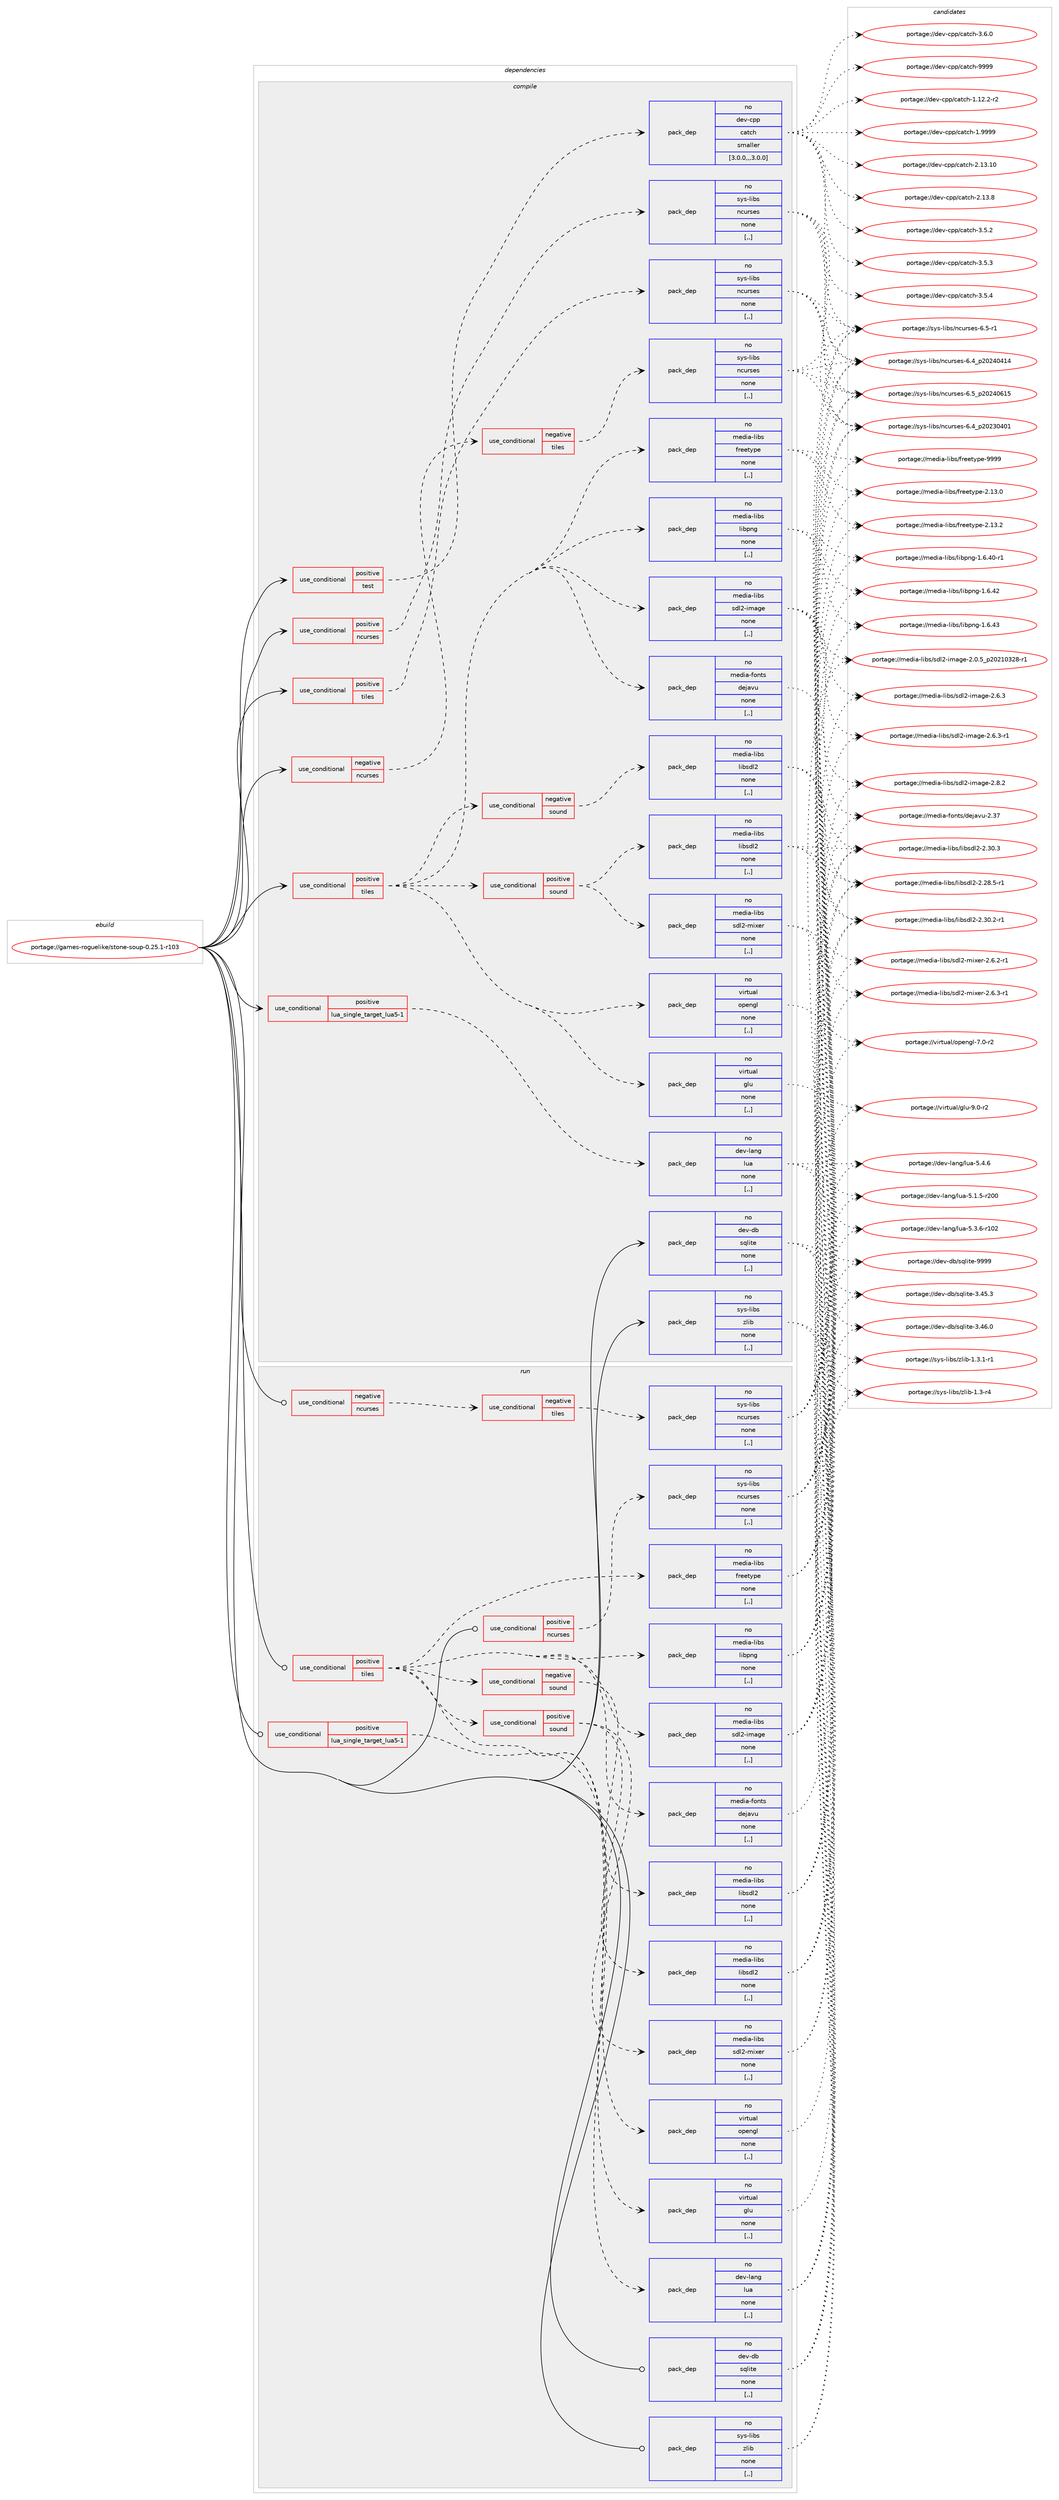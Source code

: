 digraph prolog {

# *************
# Graph options
# *************

newrank=true;
concentrate=true;
compound=true;
graph [rankdir=LR,fontname=Helvetica,fontsize=10,ranksep=1.5];#, ranksep=2.5, nodesep=0.2];
edge  [arrowhead=vee];
node  [fontname=Helvetica,fontsize=10];

# **********
# The ebuild
# **********

subgraph cluster_leftcol {
color=gray;
rank=same;
label=<<i>ebuild</i>>;
id [label="portage://games-roguelike/stone-soup-0.25.1-r103", color=red, width=4, href="../games-roguelike/stone-soup-0.25.1-r103.svg"];
}

# ****************
# The dependencies
# ****************

subgraph cluster_midcol {
color=gray;
label=<<i>dependencies</i>>;
subgraph cluster_compile {
fillcolor="#eeeeee";
style=filled;
label=<<i>compile</i>>;
subgraph cond62872 {
dependency227690 [label=<<TABLE BORDER="0" CELLBORDER="1" CELLSPACING="0" CELLPADDING="4"><TR><TD ROWSPAN="3" CELLPADDING="10">use_conditional</TD></TR><TR><TD>negative</TD></TR><TR><TD>ncurses</TD></TR></TABLE>>, shape=none, color=red];
subgraph cond62873 {
dependency227691 [label=<<TABLE BORDER="0" CELLBORDER="1" CELLSPACING="0" CELLPADDING="4"><TR><TD ROWSPAN="3" CELLPADDING="10">use_conditional</TD></TR><TR><TD>negative</TD></TR><TR><TD>tiles</TD></TR></TABLE>>, shape=none, color=red];
subgraph pack163317 {
dependency227692 [label=<<TABLE BORDER="0" CELLBORDER="1" CELLSPACING="0" CELLPADDING="4" WIDTH="220"><TR><TD ROWSPAN="6" CELLPADDING="30">pack_dep</TD></TR><TR><TD WIDTH="110">no</TD></TR><TR><TD>sys-libs</TD></TR><TR><TD>ncurses</TD></TR><TR><TD>none</TD></TR><TR><TD>[,,]</TD></TR></TABLE>>, shape=none, color=blue];
}
dependency227691:e -> dependency227692:w [weight=20,style="dashed",arrowhead="vee"];
}
dependency227690:e -> dependency227691:w [weight=20,style="dashed",arrowhead="vee"];
}
id:e -> dependency227690:w [weight=20,style="solid",arrowhead="vee"];
subgraph cond62874 {
dependency227693 [label=<<TABLE BORDER="0" CELLBORDER="1" CELLSPACING="0" CELLPADDING="4"><TR><TD ROWSPAN="3" CELLPADDING="10">use_conditional</TD></TR><TR><TD>positive</TD></TR><TR><TD>lua_single_target_lua5-1</TD></TR></TABLE>>, shape=none, color=red];
subgraph pack163318 {
dependency227694 [label=<<TABLE BORDER="0" CELLBORDER="1" CELLSPACING="0" CELLPADDING="4" WIDTH="220"><TR><TD ROWSPAN="6" CELLPADDING="30">pack_dep</TD></TR><TR><TD WIDTH="110">no</TD></TR><TR><TD>dev-lang</TD></TR><TR><TD>lua</TD></TR><TR><TD>none</TD></TR><TR><TD>[,,]</TD></TR></TABLE>>, shape=none, color=blue];
}
dependency227693:e -> dependency227694:w [weight=20,style="dashed",arrowhead="vee"];
}
id:e -> dependency227693:w [weight=20,style="solid",arrowhead="vee"];
subgraph cond62875 {
dependency227695 [label=<<TABLE BORDER="0" CELLBORDER="1" CELLSPACING="0" CELLPADDING="4"><TR><TD ROWSPAN="3" CELLPADDING="10">use_conditional</TD></TR><TR><TD>positive</TD></TR><TR><TD>ncurses</TD></TR></TABLE>>, shape=none, color=red];
subgraph pack163319 {
dependency227696 [label=<<TABLE BORDER="0" CELLBORDER="1" CELLSPACING="0" CELLPADDING="4" WIDTH="220"><TR><TD ROWSPAN="6" CELLPADDING="30">pack_dep</TD></TR><TR><TD WIDTH="110">no</TD></TR><TR><TD>sys-libs</TD></TR><TR><TD>ncurses</TD></TR><TR><TD>none</TD></TR><TR><TD>[,,]</TD></TR></TABLE>>, shape=none, color=blue];
}
dependency227695:e -> dependency227696:w [weight=20,style="dashed",arrowhead="vee"];
}
id:e -> dependency227695:w [weight=20,style="solid",arrowhead="vee"];
subgraph cond62876 {
dependency227697 [label=<<TABLE BORDER="0" CELLBORDER="1" CELLSPACING="0" CELLPADDING="4"><TR><TD ROWSPAN="3" CELLPADDING="10">use_conditional</TD></TR><TR><TD>positive</TD></TR><TR><TD>test</TD></TR></TABLE>>, shape=none, color=red];
subgraph pack163320 {
dependency227698 [label=<<TABLE BORDER="0" CELLBORDER="1" CELLSPACING="0" CELLPADDING="4" WIDTH="220"><TR><TD ROWSPAN="6" CELLPADDING="30">pack_dep</TD></TR><TR><TD WIDTH="110">no</TD></TR><TR><TD>dev-cpp</TD></TR><TR><TD>catch</TD></TR><TR><TD>smaller</TD></TR><TR><TD>[3.0.0,,,3.0.0]</TD></TR></TABLE>>, shape=none, color=blue];
}
dependency227697:e -> dependency227698:w [weight=20,style="dashed",arrowhead="vee"];
}
id:e -> dependency227697:w [weight=20,style="solid",arrowhead="vee"];
subgraph cond62877 {
dependency227699 [label=<<TABLE BORDER="0" CELLBORDER="1" CELLSPACING="0" CELLPADDING="4"><TR><TD ROWSPAN="3" CELLPADDING="10">use_conditional</TD></TR><TR><TD>positive</TD></TR><TR><TD>tiles</TD></TR></TABLE>>, shape=none, color=red];
subgraph pack163321 {
dependency227700 [label=<<TABLE BORDER="0" CELLBORDER="1" CELLSPACING="0" CELLPADDING="4" WIDTH="220"><TR><TD ROWSPAN="6" CELLPADDING="30">pack_dep</TD></TR><TR><TD WIDTH="110">no</TD></TR><TR><TD>media-fonts</TD></TR><TR><TD>dejavu</TD></TR><TR><TD>none</TD></TR><TR><TD>[,,]</TD></TR></TABLE>>, shape=none, color=blue];
}
dependency227699:e -> dependency227700:w [weight=20,style="dashed",arrowhead="vee"];
subgraph pack163322 {
dependency227701 [label=<<TABLE BORDER="0" CELLBORDER="1" CELLSPACING="0" CELLPADDING="4" WIDTH="220"><TR><TD ROWSPAN="6" CELLPADDING="30">pack_dep</TD></TR><TR><TD WIDTH="110">no</TD></TR><TR><TD>media-libs</TD></TR><TR><TD>freetype</TD></TR><TR><TD>none</TD></TR><TR><TD>[,,]</TD></TR></TABLE>>, shape=none, color=blue];
}
dependency227699:e -> dependency227701:w [weight=20,style="dashed",arrowhead="vee"];
subgraph pack163323 {
dependency227702 [label=<<TABLE BORDER="0" CELLBORDER="1" CELLSPACING="0" CELLPADDING="4" WIDTH="220"><TR><TD ROWSPAN="6" CELLPADDING="30">pack_dep</TD></TR><TR><TD WIDTH="110">no</TD></TR><TR><TD>media-libs</TD></TR><TR><TD>libpng</TD></TR><TR><TD>none</TD></TR><TR><TD>[,,]</TD></TR></TABLE>>, shape=none, color=blue];
}
dependency227699:e -> dependency227702:w [weight=20,style="dashed",arrowhead="vee"];
subgraph cond62878 {
dependency227703 [label=<<TABLE BORDER="0" CELLBORDER="1" CELLSPACING="0" CELLPADDING="4"><TR><TD ROWSPAN="3" CELLPADDING="10">use_conditional</TD></TR><TR><TD>positive</TD></TR><TR><TD>sound</TD></TR></TABLE>>, shape=none, color=red];
subgraph pack163324 {
dependency227704 [label=<<TABLE BORDER="0" CELLBORDER="1" CELLSPACING="0" CELLPADDING="4" WIDTH="220"><TR><TD ROWSPAN="6" CELLPADDING="30">pack_dep</TD></TR><TR><TD WIDTH="110">no</TD></TR><TR><TD>media-libs</TD></TR><TR><TD>libsdl2</TD></TR><TR><TD>none</TD></TR><TR><TD>[,,]</TD></TR></TABLE>>, shape=none, color=blue];
}
dependency227703:e -> dependency227704:w [weight=20,style="dashed",arrowhead="vee"];
subgraph pack163325 {
dependency227705 [label=<<TABLE BORDER="0" CELLBORDER="1" CELLSPACING="0" CELLPADDING="4" WIDTH="220"><TR><TD ROWSPAN="6" CELLPADDING="30">pack_dep</TD></TR><TR><TD WIDTH="110">no</TD></TR><TR><TD>media-libs</TD></TR><TR><TD>sdl2-mixer</TD></TR><TR><TD>none</TD></TR><TR><TD>[,,]</TD></TR></TABLE>>, shape=none, color=blue];
}
dependency227703:e -> dependency227705:w [weight=20,style="dashed",arrowhead="vee"];
}
dependency227699:e -> dependency227703:w [weight=20,style="dashed",arrowhead="vee"];
subgraph cond62879 {
dependency227706 [label=<<TABLE BORDER="0" CELLBORDER="1" CELLSPACING="0" CELLPADDING="4"><TR><TD ROWSPAN="3" CELLPADDING="10">use_conditional</TD></TR><TR><TD>negative</TD></TR><TR><TD>sound</TD></TR></TABLE>>, shape=none, color=red];
subgraph pack163326 {
dependency227707 [label=<<TABLE BORDER="0" CELLBORDER="1" CELLSPACING="0" CELLPADDING="4" WIDTH="220"><TR><TD ROWSPAN="6" CELLPADDING="30">pack_dep</TD></TR><TR><TD WIDTH="110">no</TD></TR><TR><TD>media-libs</TD></TR><TR><TD>libsdl2</TD></TR><TR><TD>none</TD></TR><TR><TD>[,,]</TD></TR></TABLE>>, shape=none, color=blue];
}
dependency227706:e -> dependency227707:w [weight=20,style="dashed",arrowhead="vee"];
}
dependency227699:e -> dependency227706:w [weight=20,style="dashed",arrowhead="vee"];
subgraph pack163327 {
dependency227708 [label=<<TABLE BORDER="0" CELLBORDER="1" CELLSPACING="0" CELLPADDING="4" WIDTH="220"><TR><TD ROWSPAN="6" CELLPADDING="30">pack_dep</TD></TR><TR><TD WIDTH="110">no</TD></TR><TR><TD>media-libs</TD></TR><TR><TD>sdl2-image</TD></TR><TR><TD>none</TD></TR><TR><TD>[,,]</TD></TR></TABLE>>, shape=none, color=blue];
}
dependency227699:e -> dependency227708:w [weight=20,style="dashed",arrowhead="vee"];
subgraph pack163328 {
dependency227709 [label=<<TABLE BORDER="0" CELLBORDER="1" CELLSPACING="0" CELLPADDING="4" WIDTH="220"><TR><TD ROWSPAN="6" CELLPADDING="30">pack_dep</TD></TR><TR><TD WIDTH="110">no</TD></TR><TR><TD>virtual</TD></TR><TR><TD>glu</TD></TR><TR><TD>none</TD></TR><TR><TD>[,,]</TD></TR></TABLE>>, shape=none, color=blue];
}
dependency227699:e -> dependency227709:w [weight=20,style="dashed",arrowhead="vee"];
subgraph pack163329 {
dependency227710 [label=<<TABLE BORDER="0" CELLBORDER="1" CELLSPACING="0" CELLPADDING="4" WIDTH="220"><TR><TD ROWSPAN="6" CELLPADDING="30">pack_dep</TD></TR><TR><TD WIDTH="110">no</TD></TR><TR><TD>virtual</TD></TR><TR><TD>opengl</TD></TR><TR><TD>none</TD></TR><TR><TD>[,,]</TD></TR></TABLE>>, shape=none, color=blue];
}
dependency227699:e -> dependency227710:w [weight=20,style="dashed",arrowhead="vee"];
}
id:e -> dependency227699:w [weight=20,style="solid",arrowhead="vee"];
subgraph cond62880 {
dependency227711 [label=<<TABLE BORDER="0" CELLBORDER="1" CELLSPACING="0" CELLPADDING="4"><TR><TD ROWSPAN="3" CELLPADDING="10">use_conditional</TD></TR><TR><TD>positive</TD></TR><TR><TD>tiles</TD></TR></TABLE>>, shape=none, color=red];
subgraph pack163330 {
dependency227712 [label=<<TABLE BORDER="0" CELLBORDER="1" CELLSPACING="0" CELLPADDING="4" WIDTH="220"><TR><TD ROWSPAN="6" CELLPADDING="30">pack_dep</TD></TR><TR><TD WIDTH="110">no</TD></TR><TR><TD>sys-libs</TD></TR><TR><TD>ncurses</TD></TR><TR><TD>none</TD></TR><TR><TD>[,,]</TD></TR></TABLE>>, shape=none, color=blue];
}
dependency227711:e -> dependency227712:w [weight=20,style="dashed",arrowhead="vee"];
}
id:e -> dependency227711:w [weight=20,style="solid",arrowhead="vee"];
subgraph pack163331 {
dependency227713 [label=<<TABLE BORDER="0" CELLBORDER="1" CELLSPACING="0" CELLPADDING="4" WIDTH="220"><TR><TD ROWSPAN="6" CELLPADDING="30">pack_dep</TD></TR><TR><TD WIDTH="110">no</TD></TR><TR><TD>dev-db</TD></TR><TR><TD>sqlite</TD></TR><TR><TD>none</TD></TR><TR><TD>[,,]</TD></TR></TABLE>>, shape=none, color=blue];
}
id:e -> dependency227713:w [weight=20,style="solid",arrowhead="vee"];
subgraph pack163332 {
dependency227714 [label=<<TABLE BORDER="0" CELLBORDER="1" CELLSPACING="0" CELLPADDING="4" WIDTH="220"><TR><TD ROWSPAN="6" CELLPADDING="30">pack_dep</TD></TR><TR><TD WIDTH="110">no</TD></TR><TR><TD>sys-libs</TD></TR><TR><TD>zlib</TD></TR><TR><TD>none</TD></TR><TR><TD>[,,]</TD></TR></TABLE>>, shape=none, color=blue];
}
id:e -> dependency227714:w [weight=20,style="solid",arrowhead="vee"];
}
subgraph cluster_compileandrun {
fillcolor="#eeeeee";
style=filled;
label=<<i>compile and run</i>>;
}
subgraph cluster_run {
fillcolor="#eeeeee";
style=filled;
label=<<i>run</i>>;
subgraph cond62881 {
dependency227715 [label=<<TABLE BORDER="0" CELLBORDER="1" CELLSPACING="0" CELLPADDING="4"><TR><TD ROWSPAN="3" CELLPADDING="10">use_conditional</TD></TR><TR><TD>negative</TD></TR><TR><TD>ncurses</TD></TR></TABLE>>, shape=none, color=red];
subgraph cond62882 {
dependency227716 [label=<<TABLE BORDER="0" CELLBORDER="1" CELLSPACING="0" CELLPADDING="4"><TR><TD ROWSPAN="3" CELLPADDING="10">use_conditional</TD></TR><TR><TD>negative</TD></TR><TR><TD>tiles</TD></TR></TABLE>>, shape=none, color=red];
subgraph pack163333 {
dependency227717 [label=<<TABLE BORDER="0" CELLBORDER="1" CELLSPACING="0" CELLPADDING="4" WIDTH="220"><TR><TD ROWSPAN="6" CELLPADDING="30">pack_dep</TD></TR><TR><TD WIDTH="110">no</TD></TR><TR><TD>sys-libs</TD></TR><TR><TD>ncurses</TD></TR><TR><TD>none</TD></TR><TR><TD>[,,]</TD></TR></TABLE>>, shape=none, color=blue];
}
dependency227716:e -> dependency227717:w [weight=20,style="dashed",arrowhead="vee"];
}
dependency227715:e -> dependency227716:w [weight=20,style="dashed",arrowhead="vee"];
}
id:e -> dependency227715:w [weight=20,style="solid",arrowhead="odot"];
subgraph cond62883 {
dependency227718 [label=<<TABLE BORDER="0" CELLBORDER="1" CELLSPACING="0" CELLPADDING="4"><TR><TD ROWSPAN="3" CELLPADDING="10">use_conditional</TD></TR><TR><TD>positive</TD></TR><TR><TD>lua_single_target_lua5-1</TD></TR></TABLE>>, shape=none, color=red];
subgraph pack163334 {
dependency227719 [label=<<TABLE BORDER="0" CELLBORDER="1" CELLSPACING="0" CELLPADDING="4" WIDTH="220"><TR><TD ROWSPAN="6" CELLPADDING="30">pack_dep</TD></TR><TR><TD WIDTH="110">no</TD></TR><TR><TD>dev-lang</TD></TR><TR><TD>lua</TD></TR><TR><TD>none</TD></TR><TR><TD>[,,]</TD></TR></TABLE>>, shape=none, color=blue];
}
dependency227718:e -> dependency227719:w [weight=20,style="dashed",arrowhead="vee"];
}
id:e -> dependency227718:w [weight=20,style="solid",arrowhead="odot"];
subgraph cond62884 {
dependency227720 [label=<<TABLE BORDER="0" CELLBORDER="1" CELLSPACING="0" CELLPADDING="4"><TR><TD ROWSPAN="3" CELLPADDING="10">use_conditional</TD></TR><TR><TD>positive</TD></TR><TR><TD>ncurses</TD></TR></TABLE>>, shape=none, color=red];
subgraph pack163335 {
dependency227721 [label=<<TABLE BORDER="0" CELLBORDER="1" CELLSPACING="0" CELLPADDING="4" WIDTH="220"><TR><TD ROWSPAN="6" CELLPADDING="30">pack_dep</TD></TR><TR><TD WIDTH="110">no</TD></TR><TR><TD>sys-libs</TD></TR><TR><TD>ncurses</TD></TR><TR><TD>none</TD></TR><TR><TD>[,,]</TD></TR></TABLE>>, shape=none, color=blue];
}
dependency227720:e -> dependency227721:w [weight=20,style="dashed",arrowhead="vee"];
}
id:e -> dependency227720:w [weight=20,style="solid",arrowhead="odot"];
subgraph cond62885 {
dependency227722 [label=<<TABLE BORDER="0" CELLBORDER="1" CELLSPACING="0" CELLPADDING="4"><TR><TD ROWSPAN="3" CELLPADDING="10">use_conditional</TD></TR><TR><TD>positive</TD></TR><TR><TD>tiles</TD></TR></TABLE>>, shape=none, color=red];
subgraph pack163336 {
dependency227723 [label=<<TABLE BORDER="0" CELLBORDER="1" CELLSPACING="0" CELLPADDING="4" WIDTH="220"><TR><TD ROWSPAN="6" CELLPADDING="30">pack_dep</TD></TR><TR><TD WIDTH="110">no</TD></TR><TR><TD>media-fonts</TD></TR><TR><TD>dejavu</TD></TR><TR><TD>none</TD></TR><TR><TD>[,,]</TD></TR></TABLE>>, shape=none, color=blue];
}
dependency227722:e -> dependency227723:w [weight=20,style="dashed",arrowhead="vee"];
subgraph pack163337 {
dependency227724 [label=<<TABLE BORDER="0" CELLBORDER="1" CELLSPACING="0" CELLPADDING="4" WIDTH="220"><TR><TD ROWSPAN="6" CELLPADDING="30">pack_dep</TD></TR><TR><TD WIDTH="110">no</TD></TR><TR><TD>media-libs</TD></TR><TR><TD>freetype</TD></TR><TR><TD>none</TD></TR><TR><TD>[,,]</TD></TR></TABLE>>, shape=none, color=blue];
}
dependency227722:e -> dependency227724:w [weight=20,style="dashed",arrowhead="vee"];
subgraph pack163338 {
dependency227725 [label=<<TABLE BORDER="0" CELLBORDER="1" CELLSPACING="0" CELLPADDING="4" WIDTH="220"><TR><TD ROWSPAN="6" CELLPADDING="30">pack_dep</TD></TR><TR><TD WIDTH="110">no</TD></TR><TR><TD>media-libs</TD></TR><TR><TD>libpng</TD></TR><TR><TD>none</TD></TR><TR><TD>[,,]</TD></TR></TABLE>>, shape=none, color=blue];
}
dependency227722:e -> dependency227725:w [weight=20,style="dashed",arrowhead="vee"];
subgraph cond62886 {
dependency227726 [label=<<TABLE BORDER="0" CELLBORDER="1" CELLSPACING="0" CELLPADDING="4"><TR><TD ROWSPAN="3" CELLPADDING="10">use_conditional</TD></TR><TR><TD>positive</TD></TR><TR><TD>sound</TD></TR></TABLE>>, shape=none, color=red];
subgraph pack163339 {
dependency227727 [label=<<TABLE BORDER="0" CELLBORDER="1" CELLSPACING="0" CELLPADDING="4" WIDTH="220"><TR><TD ROWSPAN="6" CELLPADDING="30">pack_dep</TD></TR><TR><TD WIDTH="110">no</TD></TR><TR><TD>media-libs</TD></TR><TR><TD>libsdl2</TD></TR><TR><TD>none</TD></TR><TR><TD>[,,]</TD></TR></TABLE>>, shape=none, color=blue];
}
dependency227726:e -> dependency227727:w [weight=20,style="dashed",arrowhead="vee"];
subgraph pack163340 {
dependency227728 [label=<<TABLE BORDER="0" CELLBORDER="1" CELLSPACING="0" CELLPADDING="4" WIDTH="220"><TR><TD ROWSPAN="6" CELLPADDING="30">pack_dep</TD></TR><TR><TD WIDTH="110">no</TD></TR><TR><TD>media-libs</TD></TR><TR><TD>sdl2-mixer</TD></TR><TR><TD>none</TD></TR><TR><TD>[,,]</TD></TR></TABLE>>, shape=none, color=blue];
}
dependency227726:e -> dependency227728:w [weight=20,style="dashed",arrowhead="vee"];
}
dependency227722:e -> dependency227726:w [weight=20,style="dashed",arrowhead="vee"];
subgraph cond62887 {
dependency227729 [label=<<TABLE BORDER="0" CELLBORDER="1" CELLSPACING="0" CELLPADDING="4"><TR><TD ROWSPAN="3" CELLPADDING="10">use_conditional</TD></TR><TR><TD>negative</TD></TR><TR><TD>sound</TD></TR></TABLE>>, shape=none, color=red];
subgraph pack163341 {
dependency227730 [label=<<TABLE BORDER="0" CELLBORDER="1" CELLSPACING="0" CELLPADDING="4" WIDTH="220"><TR><TD ROWSPAN="6" CELLPADDING="30">pack_dep</TD></TR><TR><TD WIDTH="110">no</TD></TR><TR><TD>media-libs</TD></TR><TR><TD>libsdl2</TD></TR><TR><TD>none</TD></TR><TR><TD>[,,]</TD></TR></TABLE>>, shape=none, color=blue];
}
dependency227729:e -> dependency227730:w [weight=20,style="dashed",arrowhead="vee"];
}
dependency227722:e -> dependency227729:w [weight=20,style="dashed",arrowhead="vee"];
subgraph pack163342 {
dependency227731 [label=<<TABLE BORDER="0" CELLBORDER="1" CELLSPACING="0" CELLPADDING="4" WIDTH="220"><TR><TD ROWSPAN="6" CELLPADDING="30">pack_dep</TD></TR><TR><TD WIDTH="110">no</TD></TR><TR><TD>media-libs</TD></TR><TR><TD>sdl2-image</TD></TR><TR><TD>none</TD></TR><TR><TD>[,,]</TD></TR></TABLE>>, shape=none, color=blue];
}
dependency227722:e -> dependency227731:w [weight=20,style="dashed",arrowhead="vee"];
subgraph pack163343 {
dependency227732 [label=<<TABLE BORDER="0" CELLBORDER="1" CELLSPACING="0" CELLPADDING="4" WIDTH="220"><TR><TD ROWSPAN="6" CELLPADDING="30">pack_dep</TD></TR><TR><TD WIDTH="110">no</TD></TR><TR><TD>virtual</TD></TR><TR><TD>glu</TD></TR><TR><TD>none</TD></TR><TR><TD>[,,]</TD></TR></TABLE>>, shape=none, color=blue];
}
dependency227722:e -> dependency227732:w [weight=20,style="dashed",arrowhead="vee"];
subgraph pack163344 {
dependency227733 [label=<<TABLE BORDER="0" CELLBORDER="1" CELLSPACING="0" CELLPADDING="4" WIDTH="220"><TR><TD ROWSPAN="6" CELLPADDING="30">pack_dep</TD></TR><TR><TD WIDTH="110">no</TD></TR><TR><TD>virtual</TD></TR><TR><TD>opengl</TD></TR><TR><TD>none</TD></TR><TR><TD>[,,]</TD></TR></TABLE>>, shape=none, color=blue];
}
dependency227722:e -> dependency227733:w [weight=20,style="dashed",arrowhead="vee"];
}
id:e -> dependency227722:w [weight=20,style="solid",arrowhead="odot"];
subgraph pack163345 {
dependency227734 [label=<<TABLE BORDER="0" CELLBORDER="1" CELLSPACING="0" CELLPADDING="4" WIDTH="220"><TR><TD ROWSPAN="6" CELLPADDING="30">pack_dep</TD></TR><TR><TD WIDTH="110">no</TD></TR><TR><TD>dev-db</TD></TR><TR><TD>sqlite</TD></TR><TR><TD>none</TD></TR><TR><TD>[,,]</TD></TR></TABLE>>, shape=none, color=blue];
}
id:e -> dependency227734:w [weight=20,style="solid",arrowhead="odot"];
subgraph pack163346 {
dependency227735 [label=<<TABLE BORDER="0" CELLBORDER="1" CELLSPACING="0" CELLPADDING="4" WIDTH="220"><TR><TD ROWSPAN="6" CELLPADDING="30">pack_dep</TD></TR><TR><TD WIDTH="110">no</TD></TR><TR><TD>sys-libs</TD></TR><TR><TD>zlib</TD></TR><TR><TD>none</TD></TR><TR><TD>[,,]</TD></TR></TABLE>>, shape=none, color=blue];
}
id:e -> dependency227735:w [weight=20,style="solid",arrowhead="odot"];
}
}

# **************
# The candidates
# **************

subgraph cluster_choices {
rank=same;
color=gray;
label=<<i>candidates</i>>;

subgraph choice163317 {
color=black;
nodesep=1;
choice1151211154510810598115471109911711411510111545544652951125048505148524849 [label="portage://sys-libs/ncurses-6.4_p20230401", color=red, width=4,href="../sys-libs/ncurses-6.4_p20230401.svg"];
choice1151211154510810598115471109911711411510111545544652951125048505248524952 [label="portage://sys-libs/ncurses-6.4_p20240414", color=red, width=4,href="../sys-libs/ncurses-6.4_p20240414.svg"];
choice11512111545108105981154711099117114115101115455446534511449 [label="portage://sys-libs/ncurses-6.5-r1", color=red, width=4,href="../sys-libs/ncurses-6.5-r1.svg"];
choice1151211154510810598115471109911711411510111545544653951125048505248544953 [label="portage://sys-libs/ncurses-6.5_p20240615", color=red, width=4,href="../sys-libs/ncurses-6.5_p20240615.svg"];
dependency227692:e -> choice1151211154510810598115471109911711411510111545544652951125048505148524849:w [style=dotted,weight="100"];
dependency227692:e -> choice1151211154510810598115471109911711411510111545544652951125048505248524952:w [style=dotted,weight="100"];
dependency227692:e -> choice11512111545108105981154711099117114115101115455446534511449:w [style=dotted,weight="100"];
dependency227692:e -> choice1151211154510810598115471109911711411510111545544653951125048505248544953:w [style=dotted,weight="100"];
}
subgraph choice163318 {
color=black;
nodesep=1;
choice1001011184510897110103471081179745534649465345114504848 [label="portage://dev-lang/lua-5.1.5-r200", color=red, width=4,href="../dev-lang/lua-5.1.5-r200.svg"];
choice1001011184510897110103471081179745534651465445114494850 [label="portage://dev-lang/lua-5.3.6-r102", color=red, width=4,href="../dev-lang/lua-5.3.6-r102.svg"];
choice10010111845108971101034710811797455346524654 [label="portage://dev-lang/lua-5.4.6", color=red, width=4,href="../dev-lang/lua-5.4.6.svg"];
dependency227694:e -> choice1001011184510897110103471081179745534649465345114504848:w [style=dotted,weight="100"];
dependency227694:e -> choice1001011184510897110103471081179745534651465445114494850:w [style=dotted,weight="100"];
dependency227694:e -> choice10010111845108971101034710811797455346524654:w [style=dotted,weight="100"];
}
subgraph choice163319 {
color=black;
nodesep=1;
choice1151211154510810598115471109911711411510111545544652951125048505148524849 [label="portage://sys-libs/ncurses-6.4_p20230401", color=red, width=4,href="../sys-libs/ncurses-6.4_p20230401.svg"];
choice1151211154510810598115471109911711411510111545544652951125048505248524952 [label="portage://sys-libs/ncurses-6.4_p20240414", color=red, width=4,href="../sys-libs/ncurses-6.4_p20240414.svg"];
choice11512111545108105981154711099117114115101115455446534511449 [label="portage://sys-libs/ncurses-6.5-r1", color=red, width=4,href="../sys-libs/ncurses-6.5-r1.svg"];
choice1151211154510810598115471109911711411510111545544653951125048505248544953 [label="portage://sys-libs/ncurses-6.5_p20240615", color=red, width=4,href="../sys-libs/ncurses-6.5_p20240615.svg"];
dependency227696:e -> choice1151211154510810598115471109911711411510111545544652951125048505148524849:w [style=dotted,weight="100"];
dependency227696:e -> choice1151211154510810598115471109911711411510111545544652951125048505248524952:w [style=dotted,weight="100"];
dependency227696:e -> choice11512111545108105981154711099117114115101115455446534511449:w [style=dotted,weight="100"];
dependency227696:e -> choice1151211154510810598115471109911711411510111545544653951125048505248544953:w [style=dotted,weight="100"];
}
subgraph choice163320 {
color=black;
nodesep=1;
choice100101118459911211247999711699104454946495046504511450 [label="portage://dev-cpp/catch-1.12.2-r2", color=red, width=4,href="../dev-cpp/catch-1.12.2-r2.svg"];
choice10010111845991121124799971169910445494657575757 [label="portage://dev-cpp/catch-1.9999", color=red, width=4,href="../dev-cpp/catch-1.9999.svg"];
choice1001011184599112112479997116991044550464951464948 [label="portage://dev-cpp/catch-2.13.10", color=red, width=4,href="../dev-cpp/catch-2.13.10.svg"];
choice10010111845991121124799971169910445504649514656 [label="portage://dev-cpp/catch-2.13.8", color=red, width=4,href="../dev-cpp/catch-2.13.8.svg"];
choice100101118459911211247999711699104455146534650 [label="portage://dev-cpp/catch-3.5.2", color=red, width=4,href="../dev-cpp/catch-3.5.2.svg"];
choice100101118459911211247999711699104455146534651 [label="portage://dev-cpp/catch-3.5.3", color=red, width=4,href="../dev-cpp/catch-3.5.3.svg"];
choice100101118459911211247999711699104455146534652 [label="portage://dev-cpp/catch-3.5.4", color=red, width=4,href="../dev-cpp/catch-3.5.4.svg"];
choice100101118459911211247999711699104455146544648 [label="portage://dev-cpp/catch-3.6.0", color=red, width=4,href="../dev-cpp/catch-3.6.0.svg"];
choice1001011184599112112479997116991044557575757 [label="portage://dev-cpp/catch-9999", color=red, width=4,href="../dev-cpp/catch-9999.svg"];
dependency227698:e -> choice100101118459911211247999711699104454946495046504511450:w [style=dotted,weight="100"];
dependency227698:e -> choice10010111845991121124799971169910445494657575757:w [style=dotted,weight="100"];
dependency227698:e -> choice1001011184599112112479997116991044550464951464948:w [style=dotted,weight="100"];
dependency227698:e -> choice10010111845991121124799971169910445504649514656:w [style=dotted,weight="100"];
dependency227698:e -> choice100101118459911211247999711699104455146534650:w [style=dotted,weight="100"];
dependency227698:e -> choice100101118459911211247999711699104455146534651:w [style=dotted,weight="100"];
dependency227698:e -> choice100101118459911211247999711699104455146534652:w [style=dotted,weight="100"];
dependency227698:e -> choice100101118459911211247999711699104455146544648:w [style=dotted,weight="100"];
dependency227698:e -> choice1001011184599112112479997116991044557575757:w [style=dotted,weight="100"];
}
subgraph choice163321 {
color=black;
nodesep=1;
choice109101100105974510211111011611547100101106971181174550465155 [label="portage://media-fonts/dejavu-2.37", color=red, width=4,href="../media-fonts/dejavu-2.37.svg"];
dependency227700:e -> choice109101100105974510211111011611547100101106971181174550465155:w [style=dotted,weight="100"];
}
subgraph choice163322 {
color=black;
nodesep=1;
choice1091011001059745108105981154710211410110111612111210145504649514648 [label="portage://media-libs/freetype-2.13.0", color=red, width=4,href="../media-libs/freetype-2.13.0.svg"];
choice1091011001059745108105981154710211410110111612111210145504649514650 [label="portage://media-libs/freetype-2.13.2", color=red, width=4,href="../media-libs/freetype-2.13.2.svg"];
choice109101100105974510810598115471021141011011161211121014557575757 [label="portage://media-libs/freetype-9999", color=red, width=4,href="../media-libs/freetype-9999.svg"];
dependency227701:e -> choice1091011001059745108105981154710211410110111612111210145504649514648:w [style=dotted,weight="100"];
dependency227701:e -> choice1091011001059745108105981154710211410110111612111210145504649514650:w [style=dotted,weight="100"];
dependency227701:e -> choice109101100105974510810598115471021141011011161211121014557575757:w [style=dotted,weight="100"];
}
subgraph choice163323 {
color=black;
nodesep=1;
choice1091011001059745108105981154710810598112110103454946544652484511449 [label="portage://media-libs/libpng-1.6.40-r1", color=red, width=4,href="../media-libs/libpng-1.6.40-r1.svg"];
choice109101100105974510810598115471081059811211010345494654465250 [label="portage://media-libs/libpng-1.6.42", color=red, width=4,href="../media-libs/libpng-1.6.42.svg"];
choice109101100105974510810598115471081059811211010345494654465251 [label="portage://media-libs/libpng-1.6.43", color=red, width=4,href="../media-libs/libpng-1.6.43.svg"];
dependency227702:e -> choice1091011001059745108105981154710810598112110103454946544652484511449:w [style=dotted,weight="100"];
dependency227702:e -> choice109101100105974510810598115471081059811211010345494654465250:w [style=dotted,weight="100"];
dependency227702:e -> choice109101100105974510810598115471081059811211010345494654465251:w [style=dotted,weight="100"];
}
subgraph choice163324 {
color=black;
nodesep=1;
choice109101100105974510810598115471081059811510010850455046505646534511449 [label="portage://media-libs/libsdl2-2.28.5-r1", color=red, width=4,href="../media-libs/libsdl2-2.28.5-r1.svg"];
choice109101100105974510810598115471081059811510010850455046514846504511449 [label="portage://media-libs/libsdl2-2.30.2-r1", color=red, width=4,href="../media-libs/libsdl2-2.30.2-r1.svg"];
choice10910110010597451081059811547108105981151001085045504651484651 [label="portage://media-libs/libsdl2-2.30.3", color=red, width=4,href="../media-libs/libsdl2-2.30.3.svg"];
dependency227704:e -> choice109101100105974510810598115471081059811510010850455046505646534511449:w [style=dotted,weight="100"];
dependency227704:e -> choice109101100105974510810598115471081059811510010850455046514846504511449:w [style=dotted,weight="100"];
dependency227704:e -> choice10910110010597451081059811547108105981151001085045504651484651:w [style=dotted,weight="100"];
}
subgraph choice163325 {
color=black;
nodesep=1;
choice1091011001059745108105981154711510010850451091051201011144550465446504511449 [label="portage://media-libs/sdl2-mixer-2.6.2-r1", color=red, width=4,href="../media-libs/sdl2-mixer-2.6.2-r1.svg"];
choice1091011001059745108105981154711510010850451091051201011144550465446514511449 [label="portage://media-libs/sdl2-mixer-2.6.3-r1", color=red, width=4,href="../media-libs/sdl2-mixer-2.6.3-r1.svg"];
dependency227705:e -> choice1091011001059745108105981154711510010850451091051201011144550465446504511449:w [style=dotted,weight="100"];
dependency227705:e -> choice1091011001059745108105981154711510010850451091051201011144550465446514511449:w [style=dotted,weight="100"];
}
subgraph choice163326 {
color=black;
nodesep=1;
choice109101100105974510810598115471081059811510010850455046505646534511449 [label="portage://media-libs/libsdl2-2.28.5-r1", color=red, width=4,href="../media-libs/libsdl2-2.28.5-r1.svg"];
choice109101100105974510810598115471081059811510010850455046514846504511449 [label="portage://media-libs/libsdl2-2.30.2-r1", color=red, width=4,href="../media-libs/libsdl2-2.30.2-r1.svg"];
choice10910110010597451081059811547108105981151001085045504651484651 [label="portage://media-libs/libsdl2-2.30.3", color=red, width=4,href="../media-libs/libsdl2-2.30.3.svg"];
dependency227707:e -> choice109101100105974510810598115471081059811510010850455046505646534511449:w [style=dotted,weight="100"];
dependency227707:e -> choice109101100105974510810598115471081059811510010850455046514846504511449:w [style=dotted,weight="100"];
dependency227707:e -> choice10910110010597451081059811547108105981151001085045504651484651:w [style=dotted,weight="100"];
}
subgraph choice163327 {
color=black;
nodesep=1;
choice109101100105974510810598115471151001085045105109971031014550464846539511250485049485150564511449 [label="portage://media-libs/sdl2-image-2.0.5_p20210328-r1", color=red, width=4,href="../media-libs/sdl2-image-2.0.5_p20210328-r1.svg"];
choice10910110010597451081059811547115100108504510510997103101455046544651 [label="portage://media-libs/sdl2-image-2.6.3", color=red, width=4,href="../media-libs/sdl2-image-2.6.3.svg"];
choice109101100105974510810598115471151001085045105109971031014550465446514511449 [label="portage://media-libs/sdl2-image-2.6.3-r1", color=red, width=4,href="../media-libs/sdl2-image-2.6.3-r1.svg"];
choice10910110010597451081059811547115100108504510510997103101455046564650 [label="portage://media-libs/sdl2-image-2.8.2", color=red, width=4,href="../media-libs/sdl2-image-2.8.2.svg"];
dependency227708:e -> choice109101100105974510810598115471151001085045105109971031014550464846539511250485049485150564511449:w [style=dotted,weight="100"];
dependency227708:e -> choice10910110010597451081059811547115100108504510510997103101455046544651:w [style=dotted,weight="100"];
dependency227708:e -> choice109101100105974510810598115471151001085045105109971031014550465446514511449:w [style=dotted,weight="100"];
dependency227708:e -> choice10910110010597451081059811547115100108504510510997103101455046564650:w [style=dotted,weight="100"];
}
subgraph choice163328 {
color=black;
nodesep=1;
choice1181051141161179710847103108117455746484511450 [label="portage://virtual/glu-9.0-r2", color=red, width=4,href="../virtual/glu-9.0-r2.svg"];
dependency227709:e -> choice1181051141161179710847103108117455746484511450:w [style=dotted,weight="100"];
}
subgraph choice163329 {
color=black;
nodesep=1;
choice1181051141161179710847111112101110103108455546484511450 [label="portage://virtual/opengl-7.0-r2", color=red, width=4,href="../virtual/opengl-7.0-r2.svg"];
dependency227710:e -> choice1181051141161179710847111112101110103108455546484511450:w [style=dotted,weight="100"];
}
subgraph choice163330 {
color=black;
nodesep=1;
choice1151211154510810598115471109911711411510111545544652951125048505148524849 [label="portage://sys-libs/ncurses-6.4_p20230401", color=red, width=4,href="../sys-libs/ncurses-6.4_p20230401.svg"];
choice1151211154510810598115471109911711411510111545544652951125048505248524952 [label="portage://sys-libs/ncurses-6.4_p20240414", color=red, width=4,href="../sys-libs/ncurses-6.4_p20240414.svg"];
choice11512111545108105981154711099117114115101115455446534511449 [label="portage://sys-libs/ncurses-6.5-r1", color=red, width=4,href="../sys-libs/ncurses-6.5-r1.svg"];
choice1151211154510810598115471109911711411510111545544653951125048505248544953 [label="portage://sys-libs/ncurses-6.5_p20240615", color=red, width=4,href="../sys-libs/ncurses-6.5_p20240615.svg"];
dependency227712:e -> choice1151211154510810598115471109911711411510111545544652951125048505148524849:w [style=dotted,weight="100"];
dependency227712:e -> choice1151211154510810598115471109911711411510111545544652951125048505248524952:w [style=dotted,weight="100"];
dependency227712:e -> choice11512111545108105981154711099117114115101115455446534511449:w [style=dotted,weight="100"];
dependency227712:e -> choice1151211154510810598115471109911711411510111545544653951125048505248544953:w [style=dotted,weight="100"];
}
subgraph choice163331 {
color=black;
nodesep=1;
choice10010111845100984711511310810511610145514652534651 [label="portage://dev-db/sqlite-3.45.3", color=red, width=4,href="../dev-db/sqlite-3.45.3.svg"];
choice10010111845100984711511310810511610145514652544648 [label="portage://dev-db/sqlite-3.46.0", color=red, width=4,href="../dev-db/sqlite-3.46.0.svg"];
choice1001011184510098471151131081051161014557575757 [label="portage://dev-db/sqlite-9999", color=red, width=4,href="../dev-db/sqlite-9999.svg"];
dependency227713:e -> choice10010111845100984711511310810511610145514652534651:w [style=dotted,weight="100"];
dependency227713:e -> choice10010111845100984711511310810511610145514652544648:w [style=dotted,weight="100"];
dependency227713:e -> choice1001011184510098471151131081051161014557575757:w [style=dotted,weight="100"];
}
subgraph choice163332 {
color=black;
nodesep=1;
choice11512111545108105981154712210810598454946514511452 [label="portage://sys-libs/zlib-1.3-r4", color=red, width=4,href="../sys-libs/zlib-1.3-r4.svg"];
choice115121115451081059811547122108105984549465146494511449 [label="portage://sys-libs/zlib-1.3.1-r1", color=red, width=4,href="../sys-libs/zlib-1.3.1-r1.svg"];
dependency227714:e -> choice11512111545108105981154712210810598454946514511452:w [style=dotted,weight="100"];
dependency227714:e -> choice115121115451081059811547122108105984549465146494511449:w [style=dotted,weight="100"];
}
subgraph choice163333 {
color=black;
nodesep=1;
choice1151211154510810598115471109911711411510111545544652951125048505148524849 [label="portage://sys-libs/ncurses-6.4_p20230401", color=red, width=4,href="../sys-libs/ncurses-6.4_p20230401.svg"];
choice1151211154510810598115471109911711411510111545544652951125048505248524952 [label="portage://sys-libs/ncurses-6.4_p20240414", color=red, width=4,href="../sys-libs/ncurses-6.4_p20240414.svg"];
choice11512111545108105981154711099117114115101115455446534511449 [label="portage://sys-libs/ncurses-6.5-r1", color=red, width=4,href="../sys-libs/ncurses-6.5-r1.svg"];
choice1151211154510810598115471109911711411510111545544653951125048505248544953 [label="portage://sys-libs/ncurses-6.5_p20240615", color=red, width=4,href="../sys-libs/ncurses-6.5_p20240615.svg"];
dependency227717:e -> choice1151211154510810598115471109911711411510111545544652951125048505148524849:w [style=dotted,weight="100"];
dependency227717:e -> choice1151211154510810598115471109911711411510111545544652951125048505248524952:w [style=dotted,weight="100"];
dependency227717:e -> choice11512111545108105981154711099117114115101115455446534511449:w [style=dotted,weight="100"];
dependency227717:e -> choice1151211154510810598115471109911711411510111545544653951125048505248544953:w [style=dotted,weight="100"];
}
subgraph choice163334 {
color=black;
nodesep=1;
choice1001011184510897110103471081179745534649465345114504848 [label="portage://dev-lang/lua-5.1.5-r200", color=red, width=4,href="../dev-lang/lua-5.1.5-r200.svg"];
choice1001011184510897110103471081179745534651465445114494850 [label="portage://dev-lang/lua-5.3.6-r102", color=red, width=4,href="../dev-lang/lua-5.3.6-r102.svg"];
choice10010111845108971101034710811797455346524654 [label="portage://dev-lang/lua-5.4.6", color=red, width=4,href="../dev-lang/lua-5.4.6.svg"];
dependency227719:e -> choice1001011184510897110103471081179745534649465345114504848:w [style=dotted,weight="100"];
dependency227719:e -> choice1001011184510897110103471081179745534651465445114494850:w [style=dotted,weight="100"];
dependency227719:e -> choice10010111845108971101034710811797455346524654:w [style=dotted,weight="100"];
}
subgraph choice163335 {
color=black;
nodesep=1;
choice1151211154510810598115471109911711411510111545544652951125048505148524849 [label="portage://sys-libs/ncurses-6.4_p20230401", color=red, width=4,href="../sys-libs/ncurses-6.4_p20230401.svg"];
choice1151211154510810598115471109911711411510111545544652951125048505248524952 [label="portage://sys-libs/ncurses-6.4_p20240414", color=red, width=4,href="../sys-libs/ncurses-6.4_p20240414.svg"];
choice11512111545108105981154711099117114115101115455446534511449 [label="portage://sys-libs/ncurses-6.5-r1", color=red, width=4,href="../sys-libs/ncurses-6.5-r1.svg"];
choice1151211154510810598115471109911711411510111545544653951125048505248544953 [label="portage://sys-libs/ncurses-6.5_p20240615", color=red, width=4,href="../sys-libs/ncurses-6.5_p20240615.svg"];
dependency227721:e -> choice1151211154510810598115471109911711411510111545544652951125048505148524849:w [style=dotted,weight="100"];
dependency227721:e -> choice1151211154510810598115471109911711411510111545544652951125048505248524952:w [style=dotted,weight="100"];
dependency227721:e -> choice11512111545108105981154711099117114115101115455446534511449:w [style=dotted,weight="100"];
dependency227721:e -> choice1151211154510810598115471109911711411510111545544653951125048505248544953:w [style=dotted,weight="100"];
}
subgraph choice163336 {
color=black;
nodesep=1;
choice109101100105974510211111011611547100101106971181174550465155 [label="portage://media-fonts/dejavu-2.37", color=red, width=4,href="../media-fonts/dejavu-2.37.svg"];
dependency227723:e -> choice109101100105974510211111011611547100101106971181174550465155:w [style=dotted,weight="100"];
}
subgraph choice163337 {
color=black;
nodesep=1;
choice1091011001059745108105981154710211410110111612111210145504649514648 [label="portage://media-libs/freetype-2.13.0", color=red, width=4,href="../media-libs/freetype-2.13.0.svg"];
choice1091011001059745108105981154710211410110111612111210145504649514650 [label="portage://media-libs/freetype-2.13.2", color=red, width=4,href="../media-libs/freetype-2.13.2.svg"];
choice109101100105974510810598115471021141011011161211121014557575757 [label="portage://media-libs/freetype-9999", color=red, width=4,href="../media-libs/freetype-9999.svg"];
dependency227724:e -> choice1091011001059745108105981154710211410110111612111210145504649514648:w [style=dotted,weight="100"];
dependency227724:e -> choice1091011001059745108105981154710211410110111612111210145504649514650:w [style=dotted,weight="100"];
dependency227724:e -> choice109101100105974510810598115471021141011011161211121014557575757:w [style=dotted,weight="100"];
}
subgraph choice163338 {
color=black;
nodesep=1;
choice1091011001059745108105981154710810598112110103454946544652484511449 [label="portage://media-libs/libpng-1.6.40-r1", color=red, width=4,href="../media-libs/libpng-1.6.40-r1.svg"];
choice109101100105974510810598115471081059811211010345494654465250 [label="portage://media-libs/libpng-1.6.42", color=red, width=4,href="../media-libs/libpng-1.6.42.svg"];
choice109101100105974510810598115471081059811211010345494654465251 [label="portage://media-libs/libpng-1.6.43", color=red, width=4,href="../media-libs/libpng-1.6.43.svg"];
dependency227725:e -> choice1091011001059745108105981154710810598112110103454946544652484511449:w [style=dotted,weight="100"];
dependency227725:e -> choice109101100105974510810598115471081059811211010345494654465250:w [style=dotted,weight="100"];
dependency227725:e -> choice109101100105974510810598115471081059811211010345494654465251:w [style=dotted,weight="100"];
}
subgraph choice163339 {
color=black;
nodesep=1;
choice109101100105974510810598115471081059811510010850455046505646534511449 [label="portage://media-libs/libsdl2-2.28.5-r1", color=red, width=4,href="../media-libs/libsdl2-2.28.5-r1.svg"];
choice109101100105974510810598115471081059811510010850455046514846504511449 [label="portage://media-libs/libsdl2-2.30.2-r1", color=red, width=4,href="../media-libs/libsdl2-2.30.2-r1.svg"];
choice10910110010597451081059811547108105981151001085045504651484651 [label="portage://media-libs/libsdl2-2.30.3", color=red, width=4,href="../media-libs/libsdl2-2.30.3.svg"];
dependency227727:e -> choice109101100105974510810598115471081059811510010850455046505646534511449:w [style=dotted,weight="100"];
dependency227727:e -> choice109101100105974510810598115471081059811510010850455046514846504511449:w [style=dotted,weight="100"];
dependency227727:e -> choice10910110010597451081059811547108105981151001085045504651484651:w [style=dotted,weight="100"];
}
subgraph choice163340 {
color=black;
nodesep=1;
choice1091011001059745108105981154711510010850451091051201011144550465446504511449 [label="portage://media-libs/sdl2-mixer-2.6.2-r1", color=red, width=4,href="../media-libs/sdl2-mixer-2.6.2-r1.svg"];
choice1091011001059745108105981154711510010850451091051201011144550465446514511449 [label="portage://media-libs/sdl2-mixer-2.6.3-r1", color=red, width=4,href="../media-libs/sdl2-mixer-2.6.3-r1.svg"];
dependency227728:e -> choice1091011001059745108105981154711510010850451091051201011144550465446504511449:w [style=dotted,weight="100"];
dependency227728:e -> choice1091011001059745108105981154711510010850451091051201011144550465446514511449:w [style=dotted,weight="100"];
}
subgraph choice163341 {
color=black;
nodesep=1;
choice109101100105974510810598115471081059811510010850455046505646534511449 [label="portage://media-libs/libsdl2-2.28.5-r1", color=red, width=4,href="../media-libs/libsdl2-2.28.5-r1.svg"];
choice109101100105974510810598115471081059811510010850455046514846504511449 [label="portage://media-libs/libsdl2-2.30.2-r1", color=red, width=4,href="../media-libs/libsdl2-2.30.2-r1.svg"];
choice10910110010597451081059811547108105981151001085045504651484651 [label="portage://media-libs/libsdl2-2.30.3", color=red, width=4,href="../media-libs/libsdl2-2.30.3.svg"];
dependency227730:e -> choice109101100105974510810598115471081059811510010850455046505646534511449:w [style=dotted,weight="100"];
dependency227730:e -> choice109101100105974510810598115471081059811510010850455046514846504511449:w [style=dotted,weight="100"];
dependency227730:e -> choice10910110010597451081059811547108105981151001085045504651484651:w [style=dotted,weight="100"];
}
subgraph choice163342 {
color=black;
nodesep=1;
choice109101100105974510810598115471151001085045105109971031014550464846539511250485049485150564511449 [label="portage://media-libs/sdl2-image-2.0.5_p20210328-r1", color=red, width=4,href="../media-libs/sdl2-image-2.0.5_p20210328-r1.svg"];
choice10910110010597451081059811547115100108504510510997103101455046544651 [label="portage://media-libs/sdl2-image-2.6.3", color=red, width=4,href="../media-libs/sdl2-image-2.6.3.svg"];
choice109101100105974510810598115471151001085045105109971031014550465446514511449 [label="portage://media-libs/sdl2-image-2.6.3-r1", color=red, width=4,href="../media-libs/sdl2-image-2.6.3-r1.svg"];
choice10910110010597451081059811547115100108504510510997103101455046564650 [label="portage://media-libs/sdl2-image-2.8.2", color=red, width=4,href="../media-libs/sdl2-image-2.8.2.svg"];
dependency227731:e -> choice109101100105974510810598115471151001085045105109971031014550464846539511250485049485150564511449:w [style=dotted,weight="100"];
dependency227731:e -> choice10910110010597451081059811547115100108504510510997103101455046544651:w [style=dotted,weight="100"];
dependency227731:e -> choice109101100105974510810598115471151001085045105109971031014550465446514511449:w [style=dotted,weight="100"];
dependency227731:e -> choice10910110010597451081059811547115100108504510510997103101455046564650:w [style=dotted,weight="100"];
}
subgraph choice163343 {
color=black;
nodesep=1;
choice1181051141161179710847103108117455746484511450 [label="portage://virtual/glu-9.0-r2", color=red, width=4,href="../virtual/glu-9.0-r2.svg"];
dependency227732:e -> choice1181051141161179710847103108117455746484511450:w [style=dotted,weight="100"];
}
subgraph choice163344 {
color=black;
nodesep=1;
choice1181051141161179710847111112101110103108455546484511450 [label="portage://virtual/opengl-7.0-r2", color=red, width=4,href="../virtual/opengl-7.0-r2.svg"];
dependency227733:e -> choice1181051141161179710847111112101110103108455546484511450:w [style=dotted,weight="100"];
}
subgraph choice163345 {
color=black;
nodesep=1;
choice10010111845100984711511310810511610145514652534651 [label="portage://dev-db/sqlite-3.45.3", color=red, width=4,href="../dev-db/sqlite-3.45.3.svg"];
choice10010111845100984711511310810511610145514652544648 [label="portage://dev-db/sqlite-3.46.0", color=red, width=4,href="../dev-db/sqlite-3.46.0.svg"];
choice1001011184510098471151131081051161014557575757 [label="portage://dev-db/sqlite-9999", color=red, width=4,href="../dev-db/sqlite-9999.svg"];
dependency227734:e -> choice10010111845100984711511310810511610145514652534651:w [style=dotted,weight="100"];
dependency227734:e -> choice10010111845100984711511310810511610145514652544648:w [style=dotted,weight="100"];
dependency227734:e -> choice1001011184510098471151131081051161014557575757:w [style=dotted,weight="100"];
}
subgraph choice163346 {
color=black;
nodesep=1;
choice11512111545108105981154712210810598454946514511452 [label="portage://sys-libs/zlib-1.3-r4", color=red, width=4,href="../sys-libs/zlib-1.3-r4.svg"];
choice115121115451081059811547122108105984549465146494511449 [label="portage://sys-libs/zlib-1.3.1-r1", color=red, width=4,href="../sys-libs/zlib-1.3.1-r1.svg"];
dependency227735:e -> choice11512111545108105981154712210810598454946514511452:w [style=dotted,weight="100"];
dependency227735:e -> choice115121115451081059811547122108105984549465146494511449:w [style=dotted,weight="100"];
}
}

}

